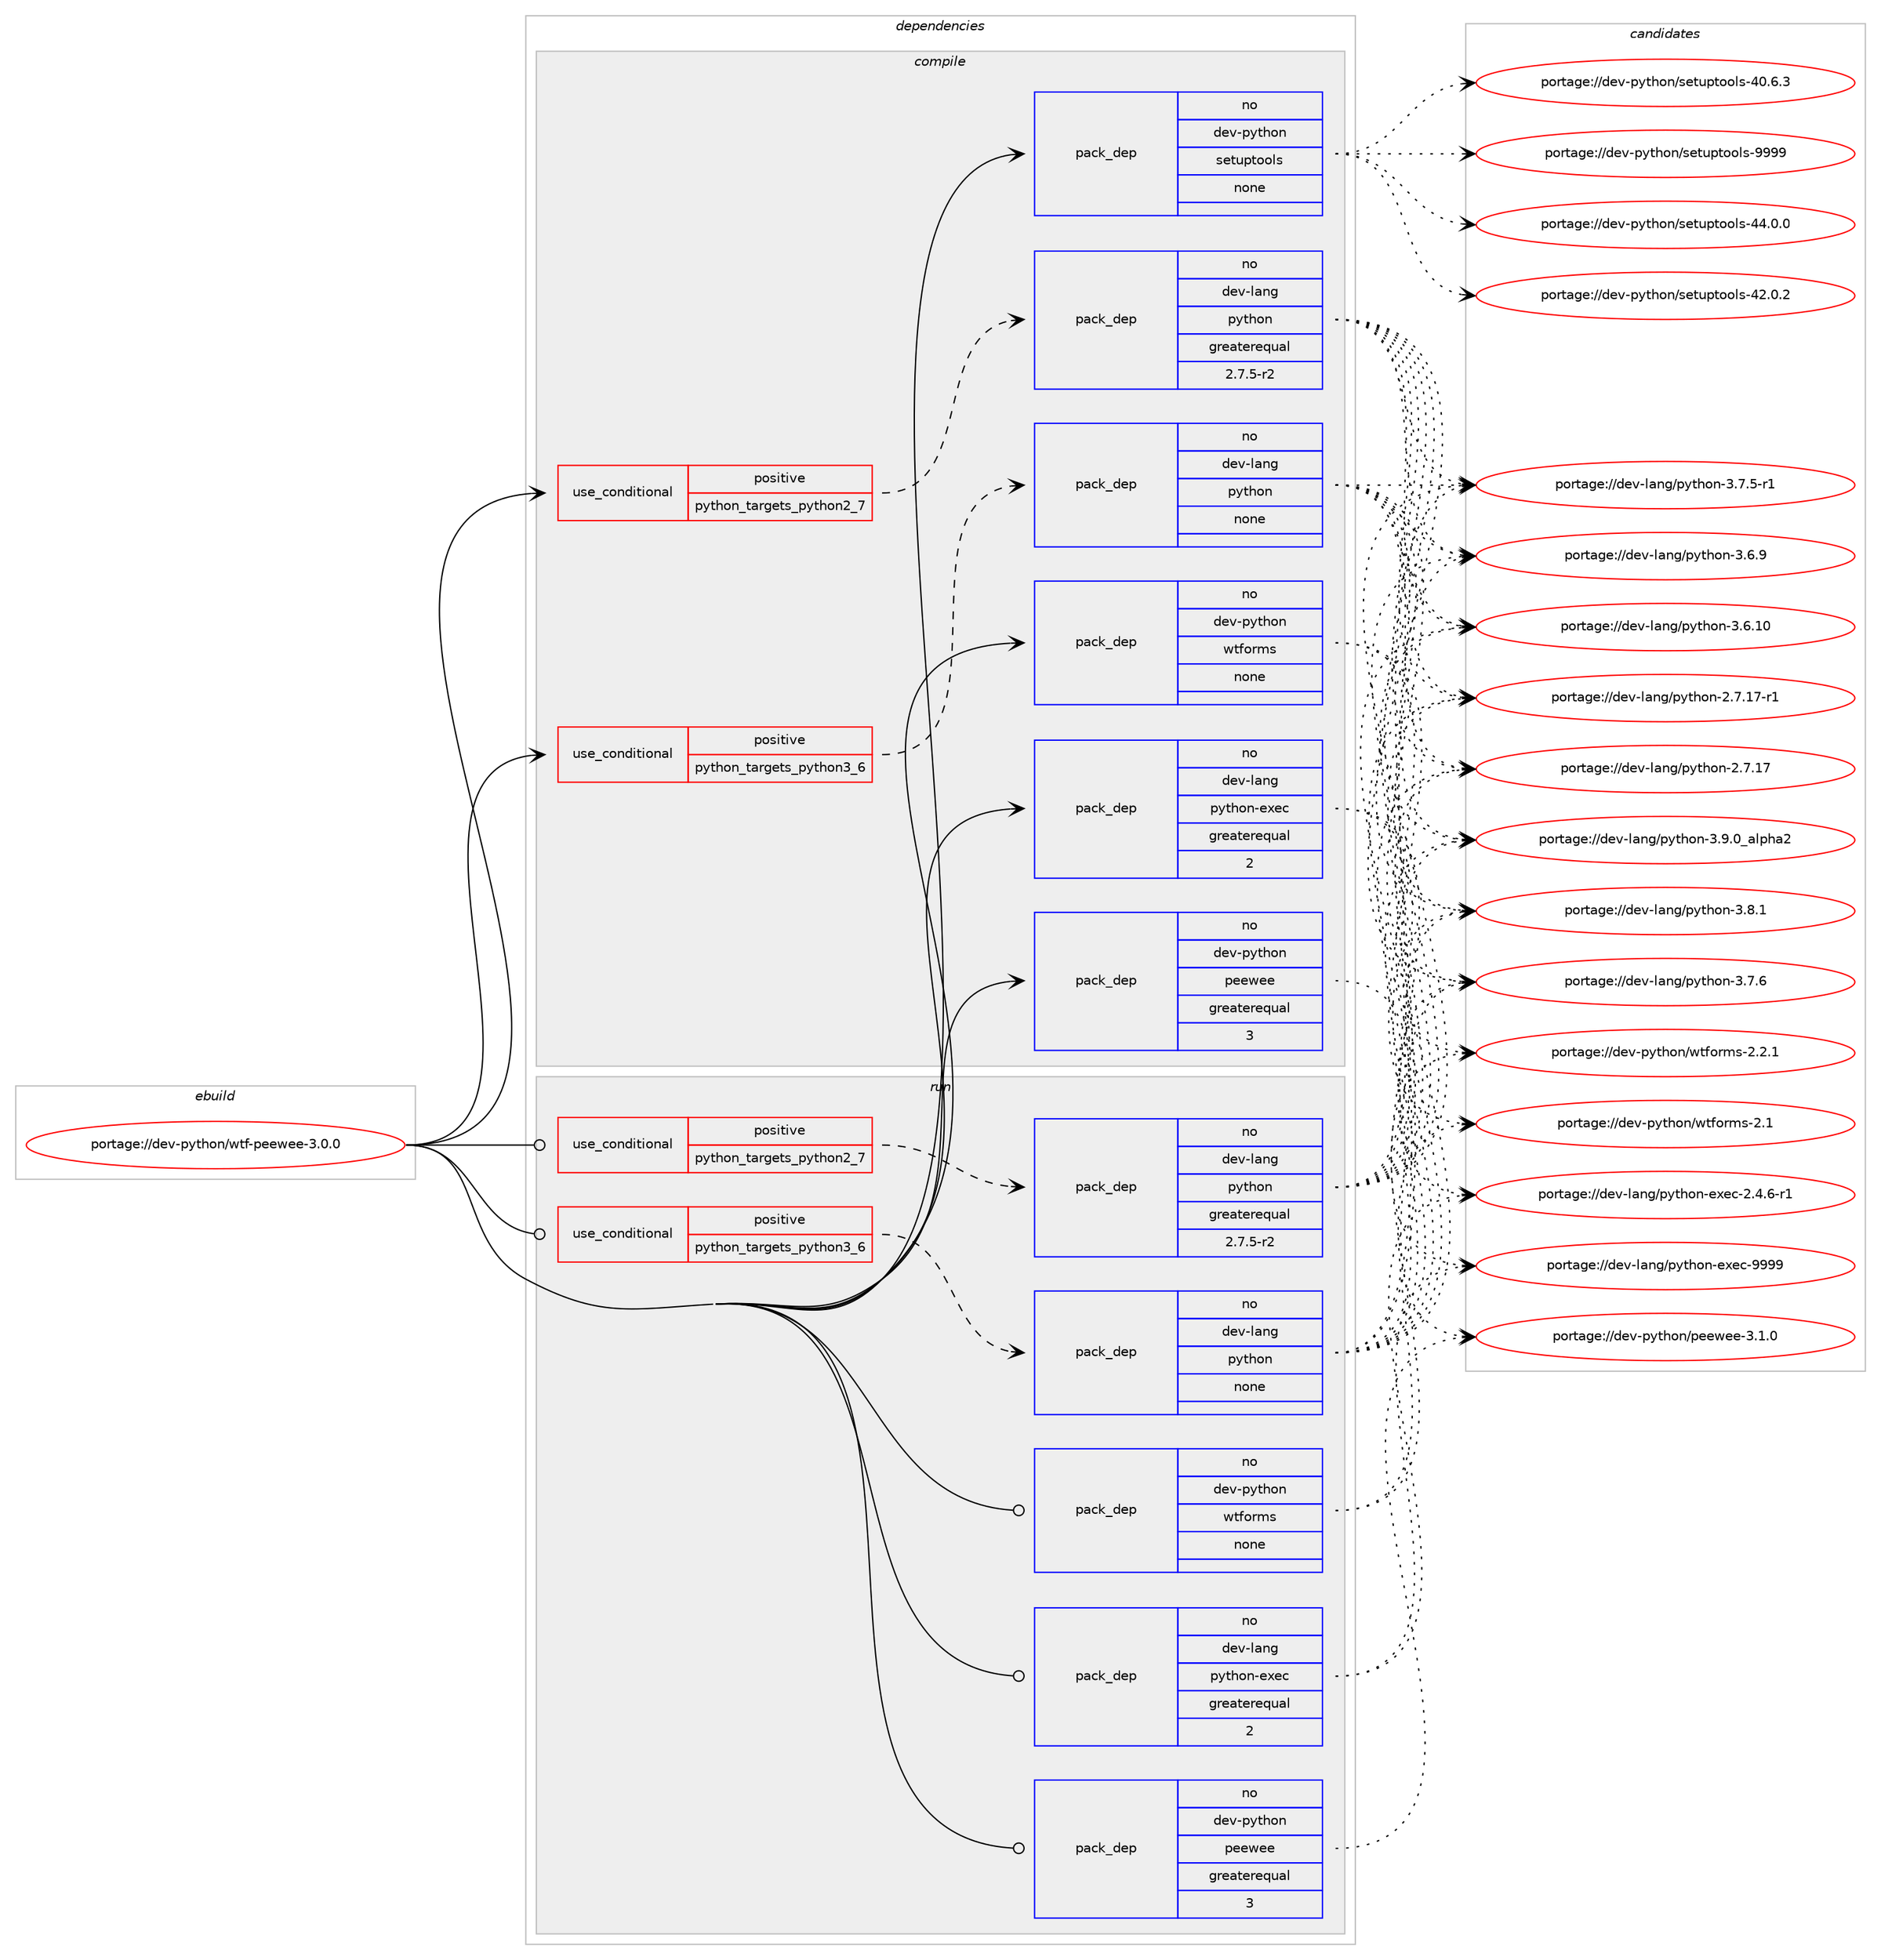 digraph prolog {

# *************
# Graph options
# *************

newrank=true;
concentrate=true;
compound=true;
graph [rankdir=LR,fontname=Helvetica,fontsize=10,ranksep=1.5];#, ranksep=2.5, nodesep=0.2];
edge  [arrowhead=vee];
node  [fontname=Helvetica,fontsize=10];

# **********
# The ebuild
# **********

subgraph cluster_leftcol {
color=gray;
label=<<i>ebuild</i>>;
id [label="portage://dev-python/wtf-peewee-3.0.0", color=red, width=4, href="../dev-python/wtf-peewee-3.0.0.svg"];
}

# ****************
# The dependencies
# ****************

subgraph cluster_midcol {
color=gray;
label=<<i>dependencies</i>>;
subgraph cluster_compile {
fillcolor="#eeeeee";
style=filled;
label=<<i>compile</i>>;
subgraph cond103552 {
dependency417712 [label=<<TABLE BORDER="0" CELLBORDER="1" CELLSPACING="0" CELLPADDING="4"><TR><TD ROWSPAN="3" CELLPADDING="10">use_conditional</TD></TR><TR><TD>positive</TD></TR><TR><TD>python_targets_python2_7</TD></TR></TABLE>>, shape=none, color=red];
subgraph pack309279 {
dependency417713 [label=<<TABLE BORDER="0" CELLBORDER="1" CELLSPACING="0" CELLPADDING="4" WIDTH="220"><TR><TD ROWSPAN="6" CELLPADDING="30">pack_dep</TD></TR><TR><TD WIDTH="110">no</TD></TR><TR><TD>dev-lang</TD></TR><TR><TD>python</TD></TR><TR><TD>greaterequal</TD></TR><TR><TD>2.7.5-r2</TD></TR></TABLE>>, shape=none, color=blue];
}
dependency417712:e -> dependency417713:w [weight=20,style="dashed",arrowhead="vee"];
}
id:e -> dependency417712:w [weight=20,style="solid",arrowhead="vee"];
subgraph cond103553 {
dependency417714 [label=<<TABLE BORDER="0" CELLBORDER="1" CELLSPACING="0" CELLPADDING="4"><TR><TD ROWSPAN="3" CELLPADDING="10">use_conditional</TD></TR><TR><TD>positive</TD></TR><TR><TD>python_targets_python3_6</TD></TR></TABLE>>, shape=none, color=red];
subgraph pack309280 {
dependency417715 [label=<<TABLE BORDER="0" CELLBORDER="1" CELLSPACING="0" CELLPADDING="4" WIDTH="220"><TR><TD ROWSPAN="6" CELLPADDING="30">pack_dep</TD></TR><TR><TD WIDTH="110">no</TD></TR><TR><TD>dev-lang</TD></TR><TR><TD>python</TD></TR><TR><TD>none</TD></TR><TR><TD></TD></TR></TABLE>>, shape=none, color=blue];
}
dependency417714:e -> dependency417715:w [weight=20,style="dashed",arrowhead="vee"];
}
id:e -> dependency417714:w [weight=20,style="solid",arrowhead="vee"];
subgraph pack309281 {
dependency417716 [label=<<TABLE BORDER="0" CELLBORDER="1" CELLSPACING="0" CELLPADDING="4" WIDTH="220"><TR><TD ROWSPAN="6" CELLPADDING="30">pack_dep</TD></TR><TR><TD WIDTH="110">no</TD></TR><TR><TD>dev-lang</TD></TR><TR><TD>python-exec</TD></TR><TR><TD>greaterequal</TD></TR><TR><TD>2</TD></TR></TABLE>>, shape=none, color=blue];
}
id:e -> dependency417716:w [weight=20,style="solid",arrowhead="vee"];
subgraph pack309282 {
dependency417717 [label=<<TABLE BORDER="0" CELLBORDER="1" CELLSPACING="0" CELLPADDING="4" WIDTH="220"><TR><TD ROWSPAN="6" CELLPADDING="30">pack_dep</TD></TR><TR><TD WIDTH="110">no</TD></TR><TR><TD>dev-python</TD></TR><TR><TD>peewee</TD></TR><TR><TD>greaterequal</TD></TR><TR><TD>3</TD></TR></TABLE>>, shape=none, color=blue];
}
id:e -> dependency417717:w [weight=20,style="solid",arrowhead="vee"];
subgraph pack309283 {
dependency417718 [label=<<TABLE BORDER="0" CELLBORDER="1" CELLSPACING="0" CELLPADDING="4" WIDTH="220"><TR><TD ROWSPAN="6" CELLPADDING="30">pack_dep</TD></TR><TR><TD WIDTH="110">no</TD></TR><TR><TD>dev-python</TD></TR><TR><TD>setuptools</TD></TR><TR><TD>none</TD></TR><TR><TD></TD></TR></TABLE>>, shape=none, color=blue];
}
id:e -> dependency417718:w [weight=20,style="solid",arrowhead="vee"];
subgraph pack309284 {
dependency417719 [label=<<TABLE BORDER="0" CELLBORDER="1" CELLSPACING="0" CELLPADDING="4" WIDTH="220"><TR><TD ROWSPAN="6" CELLPADDING="30">pack_dep</TD></TR><TR><TD WIDTH="110">no</TD></TR><TR><TD>dev-python</TD></TR><TR><TD>wtforms</TD></TR><TR><TD>none</TD></TR><TR><TD></TD></TR></TABLE>>, shape=none, color=blue];
}
id:e -> dependency417719:w [weight=20,style="solid",arrowhead="vee"];
}
subgraph cluster_compileandrun {
fillcolor="#eeeeee";
style=filled;
label=<<i>compile and run</i>>;
}
subgraph cluster_run {
fillcolor="#eeeeee";
style=filled;
label=<<i>run</i>>;
subgraph cond103554 {
dependency417720 [label=<<TABLE BORDER="0" CELLBORDER="1" CELLSPACING="0" CELLPADDING="4"><TR><TD ROWSPAN="3" CELLPADDING="10">use_conditional</TD></TR><TR><TD>positive</TD></TR><TR><TD>python_targets_python2_7</TD></TR></TABLE>>, shape=none, color=red];
subgraph pack309285 {
dependency417721 [label=<<TABLE BORDER="0" CELLBORDER="1" CELLSPACING="0" CELLPADDING="4" WIDTH="220"><TR><TD ROWSPAN="6" CELLPADDING="30">pack_dep</TD></TR><TR><TD WIDTH="110">no</TD></TR><TR><TD>dev-lang</TD></TR><TR><TD>python</TD></TR><TR><TD>greaterequal</TD></TR><TR><TD>2.7.5-r2</TD></TR></TABLE>>, shape=none, color=blue];
}
dependency417720:e -> dependency417721:w [weight=20,style="dashed",arrowhead="vee"];
}
id:e -> dependency417720:w [weight=20,style="solid",arrowhead="odot"];
subgraph cond103555 {
dependency417722 [label=<<TABLE BORDER="0" CELLBORDER="1" CELLSPACING="0" CELLPADDING="4"><TR><TD ROWSPAN="3" CELLPADDING="10">use_conditional</TD></TR><TR><TD>positive</TD></TR><TR><TD>python_targets_python3_6</TD></TR></TABLE>>, shape=none, color=red];
subgraph pack309286 {
dependency417723 [label=<<TABLE BORDER="0" CELLBORDER="1" CELLSPACING="0" CELLPADDING="4" WIDTH="220"><TR><TD ROWSPAN="6" CELLPADDING="30">pack_dep</TD></TR><TR><TD WIDTH="110">no</TD></TR><TR><TD>dev-lang</TD></TR><TR><TD>python</TD></TR><TR><TD>none</TD></TR><TR><TD></TD></TR></TABLE>>, shape=none, color=blue];
}
dependency417722:e -> dependency417723:w [weight=20,style="dashed",arrowhead="vee"];
}
id:e -> dependency417722:w [weight=20,style="solid",arrowhead="odot"];
subgraph pack309287 {
dependency417724 [label=<<TABLE BORDER="0" CELLBORDER="1" CELLSPACING="0" CELLPADDING="4" WIDTH="220"><TR><TD ROWSPAN="6" CELLPADDING="30">pack_dep</TD></TR><TR><TD WIDTH="110">no</TD></TR><TR><TD>dev-lang</TD></TR><TR><TD>python-exec</TD></TR><TR><TD>greaterequal</TD></TR><TR><TD>2</TD></TR></TABLE>>, shape=none, color=blue];
}
id:e -> dependency417724:w [weight=20,style="solid",arrowhead="odot"];
subgraph pack309288 {
dependency417725 [label=<<TABLE BORDER="0" CELLBORDER="1" CELLSPACING="0" CELLPADDING="4" WIDTH="220"><TR><TD ROWSPAN="6" CELLPADDING="30">pack_dep</TD></TR><TR><TD WIDTH="110">no</TD></TR><TR><TD>dev-python</TD></TR><TR><TD>peewee</TD></TR><TR><TD>greaterequal</TD></TR><TR><TD>3</TD></TR></TABLE>>, shape=none, color=blue];
}
id:e -> dependency417725:w [weight=20,style="solid",arrowhead="odot"];
subgraph pack309289 {
dependency417726 [label=<<TABLE BORDER="0" CELLBORDER="1" CELLSPACING="0" CELLPADDING="4" WIDTH="220"><TR><TD ROWSPAN="6" CELLPADDING="30">pack_dep</TD></TR><TR><TD WIDTH="110">no</TD></TR><TR><TD>dev-python</TD></TR><TR><TD>wtforms</TD></TR><TR><TD>none</TD></TR><TR><TD></TD></TR></TABLE>>, shape=none, color=blue];
}
id:e -> dependency417726:w [weight=20,style="solid",arrowhead="odot"];
}
}

# **************
# The candidates
# **************

subgraph cluster_choices {
rank=same;
color=gray;
label=<<i>candidates</i>>;

subgraph choice309279 {
color=black;
nodesep=1;
choice10010111845108971101034711212111610411111045514657464895971081121049750 [label="portage://dev-lang/python-3.9.0_alpha2", color=red, width=4,href="../dev-lang/python-3.9.0_alpha2.svg"];
choice100101118451089711010347112121116104111110455146564649 [label="portage://dev-lang/python-3.8.1", color=red, width=4,href="../dev-lang/python-3.8.1.svg"];
choice100101118451089711010347112121116104111110455146554654 [label="portage://dev-lang/python-3.7.6", color=red, width=4,href="../dev-lang/python-3.7.6.svg"];
choice1001011184510897110103471121211161041111104551465546534511449 [label="portage://dev-lang/python-3.7.5-r1", color=red, width=4,href="../dev-lang/python-3.7.5-r1.svg"];
choice100101118451089711010347112121116104111110455146544657 [label="portage://dev-lang/python-3.6.9", color=red, width=4,href="../dev-lang/python-3.6.9.svg"];
choice10010111845108971101034711212111610411111045514654464948 [label="portage://dev-lang/python-3.6.10", color=red, width=4,href="../dev-lang/python-3.6.10.svg"];
choice100101118451089711010347112121116104111110455046554649554511449 [label="portage://dev-lang/python-2.7.17-r1", color=red, width=4,href="../dev-lang/python-2.7.17-r1.svg"];
choice10010111845108971101034711212111610411111045504655464955 [label="portage://dev-lang/python-2.7.17", color=red, width=4,href="../dev-lang/python-2.7.17.svg"];
dependency417713:e -> choice10010111845108971101034711212111610411111045514657464895971081121049750:w [style=dotted,weight="100"];
dependency417713:e -> choice100101118451089711010347112121116104111110455146564649:w [style=dotted,weight="100"];
dependency417713:e -> choice100101118451089711010347112121116104111110455146554654:w [style=dotted,weight="100"];
dependency417713:e -> choice1001011184510897110103471121211161041111104551465546534511449:w [style=dotted,weight="100"];
dependency417713:e -> choice100101118451089711010347112121116104111110455146544657:w [style=dotted,weight="100"];
dependency417713:e -> choice10010111845108971101034711212111610411111045514654464948:w [style=dotted,weight="100"];
dependency417713:e -> choice100101118451089711010347112121116104111110455046554649554511449:w [style=dotted,weight="100"];
dependency417713:e -> choice10010111845108971101034711212111610411111045504655464955:w [style=dotted,weight="100"];
}
subgraph choice309280 {
color=black;
nodesep=1;
choice10010111845108971101034711212111610411111045514657464895971081121049750 [label="portage://dev-lang/python-3.9.0_alpha2", color=red, width=4,href="../dev-lang/python-3.9.0_alpha2.svg"];
choice100101118451089711010347112121116104111110455146564649 [label="portage://dev-lang/python-3.8.1", color=red, width=4,href="../dev-lang/python-3.8.1.svg"];
choice100101118451089711010347112121116104111110455146554654 [label="portage://dev-lang/python-3.7.6", color=red, width=4,href="../dev-lang/python-3.7.6.svg"];
choice1001011184510897110103471121211161041111104551465546534511449 [label="portage://dev-lang/python-3.7.5-r1", color=red, width=4,href="../dev-lang/python-3.7.5-r1.svg"];
choice100101118451089711010347112121116104111110455146544657 [label="portage://dev-lang/python-3.6.9", color=red, width=4,href="../dev-lang/python-3.6.9.svg"];
choice10010111845108971101034711212111610411111045514654464948 [label="portage://dev-lang/python-3.6.10", color=red, width=4,href="../dev-lang/python-3.6.10.svg"];
choice100101118451089711010347112121116104111110455046554649554511449 [label="portage://dev-lang/python-2.7.17-r1", color=red, width=4,href="../dev-lang/python-2.7.17-r1.svg"];
choice10010111845108971101034711212111610411111045504655464955 [label="portage://dev-lang/python-2.7.17", color=red, width=4,href="../dev-lang/python-2.7.17.svg"];
dependency417715:e -> choice10010111845108971101034711212111610411111045514657464895971081121049750:w [style=dotted,weight="100"];
dependency417715:e -> choice100101118451089711010347112121116104111110455146564649:w [style=dotted,weight="100"];
dependency417715:e -> choice100101118451089711010347112121116104111110455146554654:w [style=dotted,weight="100"];
dependency417715:e -> choice1001011184510897110103471121211161041111104551465546534511449:w [style=dotted,weight="100"];
dependency417715:e -> choice100101118451089711010347112121116104111110455146544657:w [style=dotted,weight="100"];
dependency417715:e -> choice10010111845108971101034711212111610411111045514654464948:w [style=dotted,weight="100"];
dependency417715:e -> choice100101118451089711010347112121116104111110455046554649554511449:w [style=dotted,weight="100"];
dependency417715:e -> choice10010111845108971101034711212111610411111045504655464955:w [style=dotted,weight="100"];
}
subgraph choice309281 {
color=black;
nodesep=1;
choice10010111845108971101034711212111610411111045101120101994557575757 [label="portage://dev-lang/python-exec-9999", color=red, width=4,href="../dev-lang/python-exec-9999.svg"];
choice10010111845108971101034711212111610411111045101120101994550465246544511449 [label="portage://dev-lang/python-exec-2.4.6-r1", color=red, width=4,href="../dev-lang/python-exec-2.4.6-r1.svg"];
dependency417716:e -> choice10010111845108971101034711212111610411111045101120101994557575757:w [style=dotted,weight="100"];
dependency417716:e -> choice10010111845108971101034711212111610411111045101120101994550465246544511449:w [style=dotted,weight="100"];
}
subgraph choice309282 {
color=black;
nodesep=1;
choice1001011184511212111610411111047112101101119101101455146494648 [label="portage://dev-python/peewee-3.1.0", color=red, width=4,href="../dev-python/peewee-3.1.0.svg"];
dependency417717:e -> choice1001011184511212111610411111047112101101119101101455146494648:w [style=dotted,weight="100"];
}
subgraph choice309283 {
color=black;
nodesep=1;
choice10010111845112121116104111110471151011161171121161111111081154557575757 [label="portage://dev-python/setuptools-9999", color=red, width=4,href="../dev-python/setuptools-9999.svg"];
choice100101118451121211161041111104711510111611711211611111110811545525246484648 [label="portage://dev-python/setuptools-44.0.0", color=red, width=4,href="../dev-python/setuptools-44.0.0.svg"];
choice100101118451121211161041111104711510111611711211611111110811545525046484650 [label="portage://dev-python/setuptools-42.0.2", color=red, width=4,href="../dev-python/setuptools-42.0.2.svg"];
choice100101118451121211161041111104711510111611711211611111110811545524846544651 [label="portage://dev-python/setuptools-40.6.3", color=red, width=4,href="../dev-python/setuptools-40.6.3.svg"];
dependency417718:e -> choice10010111845112121116104111110471151011161171121161111111081154557575757:w [style=dotted,weight="100"];
dependency417718:e -> choice100101118451121211161041111104711510111611711211611111110811545525246484648:w [style=dotted,weight="100"];
dependency417718:e -> choice100101118451121211161041111104711510111611711211611111110811545525046484650:w [style=dotted,weight="100"];
dependency417718:e -> choice100101118451121211161041111104711510111611711211611111110811545524846544651:w [style=dotted,weight="100"];
}
subgraph choice309284 {
color=black;
nodesep=1;
choice1001011184511212111610411111047119116102111114109115455046504649 [label="portage://dev-python/wtforms-2.2.1", color=red, width=4,href="../dev-python/wtforms-2.2.1.svg"];
choice100101118451121211161041111104711911610211111410911545504649 [label="portage://dev-python/wtforms-2.1", color=red, width=4,href="../dev-python/wtforms-2.1.svg"];
dependency417719:e -> choice1001011184511212111610411111047119116102111114109115455046504649:w [style=dotted,weight="100"];
dependency417719:e -> choice100101118451121211161041111104711911610211111410911545504649:w [style=dotted,weight="100"];
}
subgraph choice309285 {
color=black;
nodesep=1;
choice10010111845108971101034711212111610411111045514657464895971081121049750 [label="portage://dev-lang/python-3.9.0_alpha2", color=red, width=4,href="../dev-lang/python-3.9.0_alpha2.svg"];
choice100101118451089711010347112121116104111110455146564649 [label="portage://dev-lang/python-3.8.1", color=red, width=4,href="../dev-lang/python-3.8.1.svg"];
choice100101118451089711010347112121116104111110455146554654 [label="portage://dev-lang/python-3.7.6", color=red, width=4,href="../dev-lang/python-3.7.6.svg"];
choice1001011184510897110103471121211161041111104551465546534511449 [label="portage://dev-lang/python-3.7.5-r1", color=red, width=4,href="../dev-lang/python-3.7.5-r1.svg"];
choice100101118451089711010347112121116104111110455146544657 [label="portage://dev-lang/python-3.6.9", color=red, width=4,href="../dev-lang/python-3.6.9.svg"];
choice10010111845108971101034711212111610411111045514654464948 [label="portage://dev-lang/python-3.6.10", color=red, width=4,href="../dev-lang/python-3.6.10.svg"];
choice100101118451089711010347112121116104111110455046554649554511449 [label="portage://dev-lang/python-2.7.17-r1", color=red, width=4,href="../dev-lang/python-2.7.17-r1.svg"];
choice10010111845108971101034711212111610411111045504655464955 [label="portage://dev-lang/python-2.7.17", color=red, width=4,href="../dev-lang/python-2.7.17.svg"];
dependency417721:e -> choice10010111845108971101034711212111610411111045514657464895971081121049750:w [style=dotted,weight="100"];
dependency417721:e -> choice100101118451089711010347112121116104111110455146564649:w [style=dotted,weight="100"];
dependency417721:e -> choice100101118451089711010347112121116104111110455146554654:w [style=dotted,weight="100"];
dependency417721:e -> choice1001011184510897110103471121211161041111104551465546534511449:w [style=dotted,weight="100"];
dependency417721:e -> choice100101118451089711010347112121116104111110455146544657:w [style=dotted,weight="100"];
dependency417721:e -> choice10010111845108971101034711212111610411111045514654464948:w [style=dotted,weight="100"];
dependency417721:e -> choice100101118451089711010347112121116104111110455046554649554511449:w [style=dotted,weight="100"];
dependency417721:e -> choice10010111845108971101034711212111610411111045504655464955:w [style=dotted,weight="100"];
}
subgraph choice309286 {
color=black;
nodesep=1;
choice10010111845108971101034711212111610411111045514657464895971081121049750 [label="portage://dev-lang/python-3.9.0_alpha2", color=red, width=4,href="../dev-lang/python-3.9.0_alpha2.svg"];
choice100101118451089711010347112121116104111110455146564649 [label="portage://dev-lang/python-3.8.1", color=red, width=4,href="../dev-lang/python-3.8.1.svg"];
choice100101118451089711010347112121116104111110455146554654 [label="portage://dev-lang/python-3.7.6", color=red, width=4,href="../dev-lang/python-3.7.6.svg"];
choice1001011184510897110103471121211161041111104551465546534511449 [label="portage://dev-lang/python-3.7.5-r1", color=red, width=4,href="../dev-lang/python-3.7.5-r1.svg"];
choice100101118451089711010347112121116104111110455146544657 [label="portage://dev-lang/python-3.6.9", color=red, width=4,href="../dev-lang/python-3.6.9.svg"];
choice10010111845108971101034711212111610411111045514654464948 [label="portage://dev-lang/python-3.6.10", color=red, width=4,href="../dev-lang/python-3.6.10.svg"];
choice100101118451089711010347112121116104111110455046554649554511449 [label="portage://dev-lang/python-2.7.17-r1", color=red, width=4,href="../dev-lang/python-2.7.17-r1.svg"];
choice10010111845108971101034711212111610411111045504655464955 [label="portage://dev-lang/python-2.7.17", color=red, width=4,href="../dev-lang/python-2.7.17.svg"];
dependency417723:e -> choice10010111845108971101034711212111610411111045514657464895971081121049750:w [style=dotted,weight="100"];
dependency417723:e -> choice100101118451089711010347112121116104111110455146564649:w [style=dotted,weight="100"];
dependency417723:e -> choice100101118451089711010347112121116104111110455146554654:w [style=dotted,weight="100"];
dependency417723:e -> choice1001011184510897110103471121211161041111104551465546534511449:w [style=dotted,weight="100"];
dependency417723:e -> choice100101118451089711010347112121116104111110455146544657:w [style=dotted,weight="100"];
dependency417723:e -> choice10010111845108971101034711212111610411111045514654464948:w [style=dotted,weight="100"];
dependency417723:e -> choice100101118451089711010347112121116104111110455046554649554511449:w [style=dotted,weight="100"];
dependency417723:e -> choice10010111845108971101034711212111610411111045504655464955:w [style=dotted,weight="100"];
}
subgraph choice309287 {
color=black;
nodesep=1;
choice10010111845108971101034711212111610411111045101120101994557575757 [label="portage://dev-lang/python-exec-9999", color=red, width=4,href="../dev-lang/python-exec-9999.svg"];
choice10010111845108971101034711212111610411111045101120101994550465246544511449 [label="portage://dev-lang/python-exec-2.4.6-r1", color=red, width=4,href="../dev-lang/python-exec-2.4.6-r1.svg"];
dependency417724:e -> choice10010111845108971101034711212111610411111045101120101994557575757:w [style=dotted,weight="100"];
dependency417724:e -> choice10010111845108971101034711212111610411111045101120101994550465246544511449:w [style=dotted,weight="100"];
}
subgraph choice309288 {
color=black;
nodesep=1;
choice1001011184511212111610411111047112101101119101101455146494648 [label="portage://dev-python/peewee-3.1.0", color=red, width=4,href="../dev-python/peewee-3.1.0.svg"];
dependency417725:e -> choice1001011184511212111610411111047112101101119101101455146494648:w [style=dotted,weight="100"];
}
subgraph choice309289 {
color=black;
nodesep=1;
choice1001011184511212111610411111047119116102111114109115455046504649 [label="portage://dev-python/wtforms-2.2.1", color=red, width=4,href="../dev-python/wtforms-2.2.1.svg"];
choice100101118451121211161041111104711911610211111410911545504649 [label="portage://dev-python/wtforms-2.1", color=red, width=4,href="../dev-python/wtforms-2.1.svg"];
dependency417726:e -> choice1001011184511212111610411111047119116102111114109115455046504649:w [style=dotted,weight="100"];
dependency417726:e -> choice100101118451121211161041111104711911610211111410911545504649:w [style=dotted,weight="100"];
}
}

}

